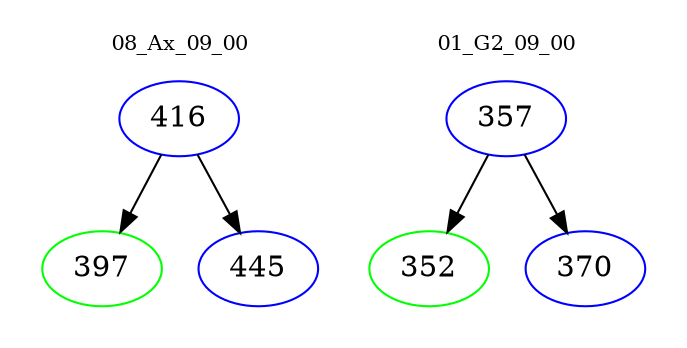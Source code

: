 digraph{
subgraph cluster_0 {
color = white
label = "08_Ax_09_00";
fontsize=10;
T0_416 [label="416", color="blue"]
T0_416 -> T0_397 [color="black"]
T0_397 [label="397", color="green"]
T0_416 -> T0_445 [color="black"]
T0_445 [label="445", color="blue"]
}
subgraph cluster_1 {
color = white
label = "01_G2_09_00";
fontsize=10;
T1_357 [label="357", color="blue"]
T1_357 -> T1_352 [color="black"]
T1_352 [label="352", color="green"]
T1_357 -> T1_370 [color="black"]
T1_370 [label="370", color="blue"]
}
}
